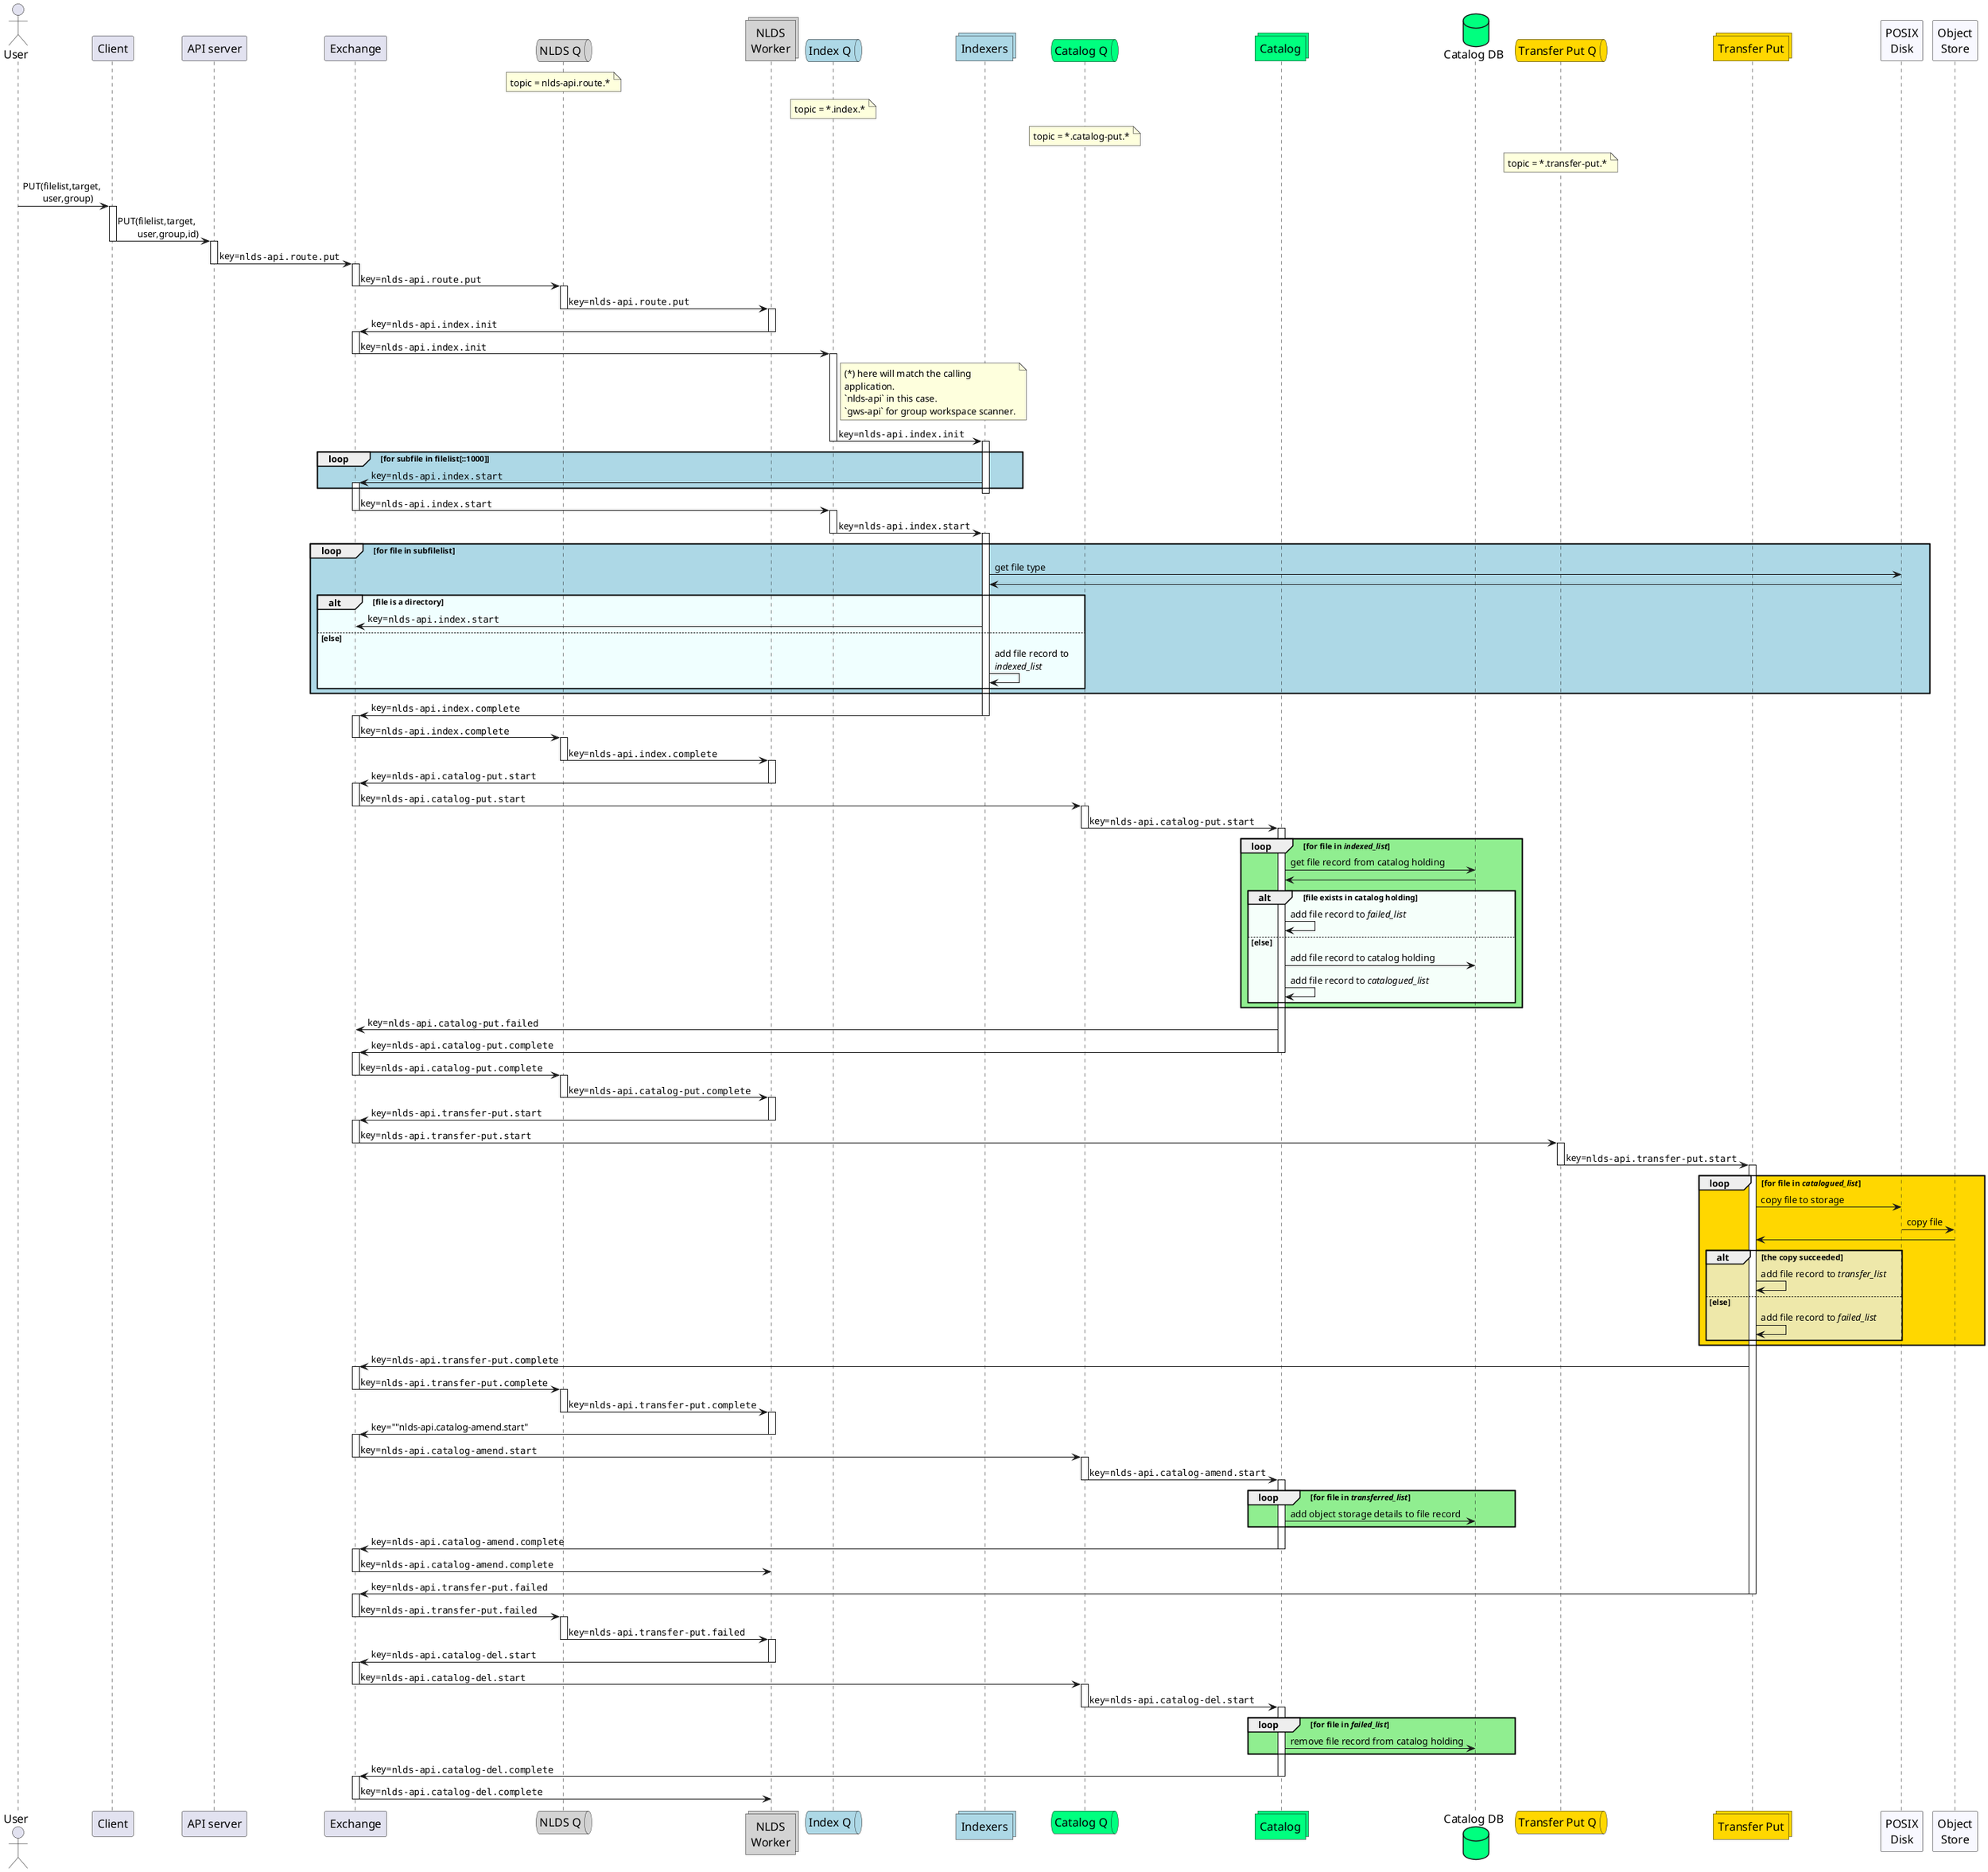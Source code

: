 @startuml message_flow_put_full

skinparam participantFontSize 16
skinparam participantFontName Futura

skinparam queueFontSize 16
skinparam queueFontName Futura

skinparam actorFontSize 16
skinparam actorFontName Futura

skinparam collectionsFontSize 16
skinparam collectionsFontName Futura

skinparam DatabaseFontSize 16
skinparam DatabaseFontName Futura

actor user as "User"
participant client as "Client"
participant server as "API server"
participant wex as "Exchange"

queue qw as "NLDS Q" #lightgrey
note over qw
    topic = nlds-api.route.*
end note
collections work as "NLDS\nWorker" #lightgrey

/'
database iddb as "Transaction DB" #lightgrey
'/
queue qs as "Index Q" #lightblue
note over qs
    topic = *.index.*
end note
collections index as "Indexers" #lightblue

queue qc as "Catalog Q" #springgreen
collections catalog as "Catalog" #springgreen
database catalog_db as "Catalog DB" #springgreen
note over qc
    topic = *.catalog-put.*
end note

queue qt as "Transfer Put Q" #gold
note over qt
    topic = *.transfer-put.*
end note
collections transfer_puts as "Transfer Put" #gold

participant disk as "POSIX\nDisk" #GhostWhite
participant obj as "Object\nStore" #GhostWhite

user -> client : PUT(filelist,target,\n\tuser,group)
activate client
client -> server : PUT(filelist,target,\n\tuser,group,id)
deactivate client
activate server
server -> wex : key=""nlds-api.route.put""
deactivate server
activate wex
wex -> qw : key=""nlds-api.route.put""
deactivate wex
activate qw
qw -> work : key=""nlds-api.route.put""
deactivate qw

activate work
work -> wex : key=""nlds-api.index.init""
deactivate work
activate wex
/'work -> iddb : INSERT(id,target,\n\tuser,group)'/
wex -> qs : key=""nlds-api.index.init""
deactivate wex

note right of qs
    (*) here will match the calling
    application.
    `nlds-api` in this case.
    `gws-api` for group workspace scanner.
end note
activate qs
qs -> index : key=""nlds-api.index.init""
deactivate qs
activate index
loop #lightblue for subfile in filelist[::1000]
    index -> wex : key=""nlds-api.index.start""
    activate wex
end
deactivate index

wex -> qs : key=""nlds-api.index.start""
deactivate wex

activate qs
qs -> index : key=""nlds-api.index.start""
deactivate qs
activate index
loop #lightblue for file in subfilelist
    index -> disk : get file type
    disk -> index
    alt #azure file is a directory
        index -> wex : key=""nlds-api.index.start""
    else else
        index -> index : add file record to\n//indexed_list//
    end
end
index -> wex : key=""nlds-api.index.complete""
deactivate index

activate wex
wex -> qw : key=""nlds-api.index.complete""
deactivate wex

activate qw
qw -> work : key=""nlds-api.index.complete""
deactivate qw

activate work
work -> wex : key=""nlds-api.catalog-put.start""
deactivate work

activate wex
wex -> qc : key=""nlds-api.catalog-put.start""
deactivate wex

activate qc
qc -> catalog : key=""nlds-api.catalog-put.start""
deactivate qc

activate catalog
loop #LightGreen for file in //indexed_list//
    catalog -> catalog_db : get file record from catalog holding
    catalog_db -> catalog
    alt #MintCream file exists in catalog holding
        catalog -> catalog : add file record to //failed_list//
    else else
        catalog -> catalog_db : add file record to catalog holding
        catalog -> catalog : add file record to //catalogued_list//
    end
end

catalog -> wex : key=""nlds-api.catalog-put.failed""
catalog -> wex : key=""nlds-api.catalog-put.complete""

deactivate catalog

activate wex
wex -> qw : key=""nlds-api.catalog-put.complete""
deactivate wex

activate qw
qw -> work: key=""nlds-api.catalog-put.complete""
deactivate qw

activate work
work -> wex  : key=""nlds-api.transfer-put.start""
deactivate work

activate wex
wex -> qt : key=""nlds-api.transfer-put.start""
deactivate wex

activate qt
qt -> transfer_puts : key=""nlds-api.transfer-put.start""
deactivate qt

activate transfer_puts
loop #Gold for file in //catalogued_list//
    transfer_puts -> disk : copy file to storage
    disk -> obj : copy file
    obj -> transfer_puts 
    alt #PaleGoldenRod the copy succeeded
        transfer_puts -> transfer_puts : add file record to //transfer_list//
    else else
        transfer_puts -> transfer_puts : add file record to //failed_list//
    end
end

transfer_puts -> wex : key=""nlds-api.transfer-put.complete""

activate wex
wex -> qw : key=""nlds-api.transfer-put.complete""
deactivate wex

activate qw
qw -> work : key=""nlds-api.transfer-put.complete""
deactivate qw

activate work
work -> wex : key=""nlds-api.catalog-amend.start"
deactivate work

activate wex
wex -> qc : key=""nlds-api.catalog-amend.start""
deactivate wex

activate qc
qc -> catalog : key=""nlds-api.catalog-amend.start""
deactivate qc

activate catalog
loop #LightGreen for file in //transferred_list//
    catalog -> catalog_db : add object storage details to file record
end
catalog -> wex : key=""nlds-api.catalog-amend.complete""
deactivate catalog

activate wex
wex -> work : key=""nlds-api.catalog-amend.complete""
deactivate wex

transfer_puts -> wex : key=""nlds-api.transfer-put.failed""
deactivate transfer_puts


activate wex
wex -> qw : key=""nlds-api.transfer-put.failed""
deactivate wex

activate qw
qw -> work : key=""nlds-api.transfer-put.failed""
deactivate qw

activate work
work -> wex : key=""nlds-api.catalog-del.start""
deactivate work

activate wex
wex -> qc : key=""nlds-api.catalog-del.start""
deactivate wex

activate qc
qc -> catalog : key=""nlds-api.catalog-del.start""
deactivate qc

activate catalog
loop #LightGreen for file in //failed_list//
    catalog -> catalog_db : remove file record from catalog holding
end

catalog -> wex : key=""nlds-api.catalog-del.complete""
deactivate catalog

activate wex
wex -> work : key=""nlds-api.catalog-del.complete""
deactivate wex

@enduml